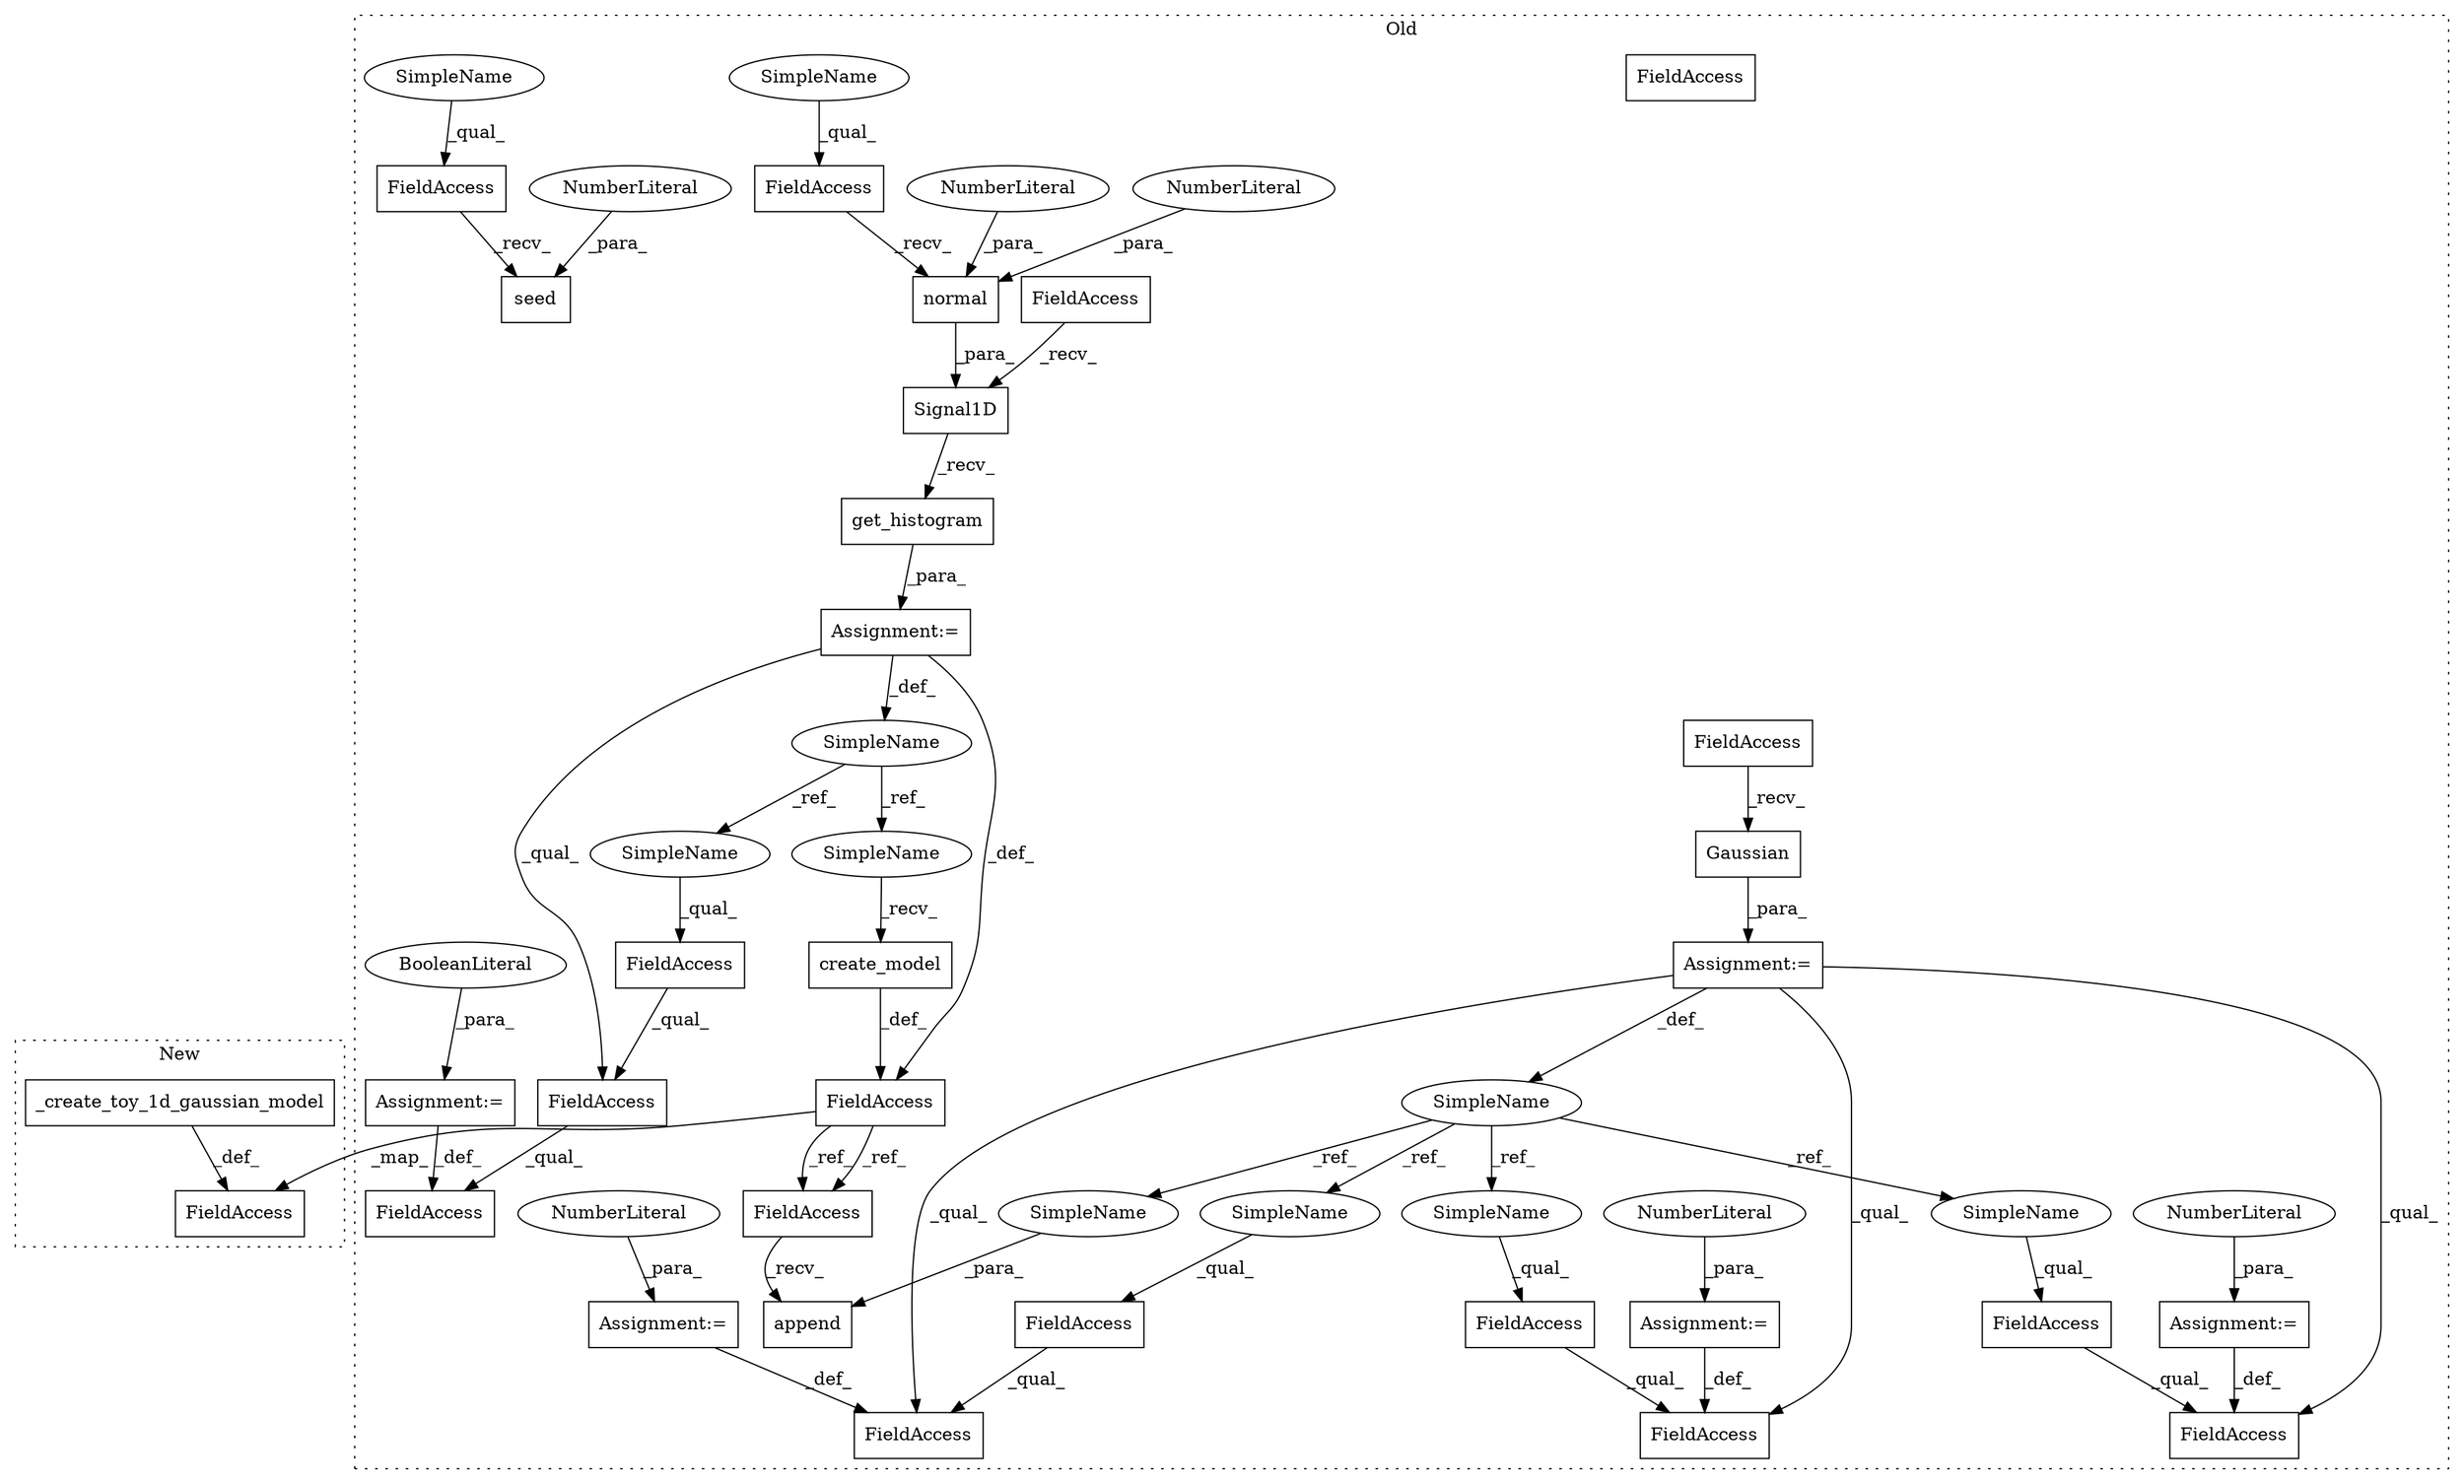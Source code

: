 digraph G {
subgraph cluster0 {
1 [label="Signal1D" a="32" s="402,439" l="9,1" shape="box"];
3 [label="create_model" a="32" s="556" l="14" shape="box"];
4 [label="FieldAccess" a="22" s="381" l="8" shape="box"];
5 [label="Assignment:=" a="7" s="380" l="1" shape="box"];
6 [label="append" a="32" s="583,591" l="7,1" shape="box"];
7 [label="SimpleName" a="42" s="497" l="1" shape="ellipse"];
8 [label="FieldAccess" a="22" s="598" l="7" shape="box"];
9 [label="FieldAccess" a="22" s="598" l="13" shape="box"];
10 [label="FieldAccess" a="22" s="576" l="6" shape="box"];
11 [label="Gaussian" a="32" s="531" l="10" shape="box"];
12 [label="FieldAccess" a="22" s="499" l="8" shape="box"];
13 [label="Assignment:=" a="7" s="611" l="1" shape="box"];
14 [label="NumberLiteral" a="34" s="612" l="1" shape="ellipse"];
15 [label="Assignment:=" a="7" s="498" l="1" shape="box"];
17 [label="FieldAccess" a="22" s="547" l="6" shape="box"];
18 [label="normal" a="32" s="424,438" l="7,1" shape="box"];
19 [label="NumberLiteral" a="34" s="431" l="1" shape="ellipse"];
20 [label="NumberLiteral" a="34" s="433" l="5" shape="ellipse"];
21 [label="SimpleName" a="42" s="379" l="1" shape="ellipse"];
22 [label="FieldAccess" a="22" s="462" l="10" shape="box"];
23 [label="FieldAccess" a="22" s="619" l="8" shape="box"];
24 [label="FieldAccess" a="22" s="643" l="3" shape="box"];
25 [label="FieldAccess" a="22" s="411" l="12" shape="box"];
26 [label="FieldAccess" a="22" s="353" l="12" shape="box"];
27 [label="seed" a="32" s="366,372" l="5,1" shape="box"];
28 [label="NumberLiteral" a="34" s="371" l="1" shape="ellipse"];
29 [label="FieldAccess" a="22" s="462" l="17" shape="box"];
30 [label="FieldAccess" a="22" s="462" l="24" shape="box"];
31 [label="FieldAccess" a="22" s="619" l="14" shape="box"];
32 [label="FieldAccess" a="22" s="643" l="9" shape="box"];
33 [label="get_histogram" a="32" s="441" l="15" shape="box"];
34 [label="Assignment:=" a="7" s="633" l="1" shape="box"];
35 [label="NumberLiteral" a="34" s="634" l="3" shape="ellipse"];
36 [label="Assignment:=" a="7" s="652" l="1" shape="box"];
37 [label="NumberLiteral" a="34" s="653" l="4" shape="ellipse"];
38 [label="Assignment:=" a="7" s="486" l="1" shape="box"];
39 [label="BooleanLiteral" a="9" s="487" l="4" shape="ellipse"];
40 [label="SimpleName" a="42" s="411" l="5" shape="ellipse"];
41 [label="SimpleName" a="42" s="353" l="5" shape="ellipse"];
42 [label="SimpleName" a="42" s="554" l="1" shape="ellipse"];
43 [label="SimpleName" a="42" s="462" l="1" shape="ellipse"];
44 [label="FieldAccess" a="22" s="576" l="6" shape="box"];
45 [label="SimpleName" a="42" s="643" l="1" shape="ellipse"];
46 [label="SimpleName" a="42" s="619" l="1" shape="ellipse"];
47 [label="SimpleName" a="42" s="598" l="1" shape="ellipse"];
48 [label="SimpleName" a="42" s="590" l="1" shape="ellipse"];
label = "Old";
style="dotted";
}
subgraph cluster1 {
2 [label="_create_toy_1d_gaussian_model" a="32" s="1121" l="31" shape="box"];
16 [label="FieldAccess" a="22" s="1114" l="6" shape="box"];
label = "New";
style="dotted";
}
1 -> 33 [label="_recv_"];
2 -> 16 [label="_def_"];
3 -> 17 [label="_def_"];
4 -> 1 [label="_recv_"];
5 -> 17 [label="_def_"];
5 -> 29 [label="_qual_"];
5 -> 21 [label="_def_"];
7 -> 45 [label="_ref_"];
7 -> 48 [label="_ref_"];
7 -> 47 [label="_ref_"];
7 -> 46 [label="_ref_"];
8 -> 9 [label="_qual_"];
11 -> 15 [label="_para_"];
12 -> 11 [label="_recv_"];
13 -> 9 [label="_def_"];
14 -> 13 [label="_para_"];
15 -> 7 [label="_def_"];
15 -> 31 [label="_qual_"];
15 -> 32 [label="_qual_"];
15 -> 9 [label="_qual_"];
17 -> 16 [label="_map_"];
17 -> 44 [label="_ref_"];
17 -> 44 [label="_ref_"];
18 -> 1 [label="_para_"];
19 -> 18 [label="_para_"];
20 -> 18 [label="_para_"];
21 -> 43 [label="_ref_"];
21 -> 42 [label="_ref_"];
22 -> 29 [label="_qual_"];
23 -> 31 [label="_qual_"];
24 -> 32 [label="_qual_"];
25 -> 18 [label="_recv_"];
26 -> 27 [label="_recv_"];
28 -> 27 [label="_para_"];
29 -> 30 [label="_qual_"];
33 -> 5 [label="_para_"];
34 -> 31 [label="_def_"];
35 -> 34 [label="_para_"];
36 -> 32 [label="_def_"];
37 -> 36 [label="_para_"];
38 -> 30 [label="_def_"];
39 -> 38 [label="_para_"];
40 -> 25 [label="_qual_"];
41 -> 26 [label="_qual_"];
42 -> 3 [label="_recv_"];
43 -> 22 [label="_qual_"];
44 -> 6 [label="_recv_"];
45 -> 24 [label="_qual_"];
46 -> 23 [label="_qual_"];
47 -> 8 [label="_qual_"];
48 -> 6 [label="_para_"];
}